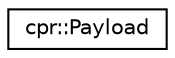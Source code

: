 digraph "Graphical Class Hierarchy"
{
 // LATEX_PDF_SIZE
  edge [fontname="Helvetica",fontsize="10",labelfontname="Helvetica",labelfontsize="10"];
  node [fontname="Helvetica",fontsize="10",shape=record];
  rankdir="LR";
  Node0 [label="cpr::Payload",height=0.2,width=0.4,color="black", fillcolor="white", style="filled",URL="$classcpr_1_1_payload.html",tooltip=" "];
}
